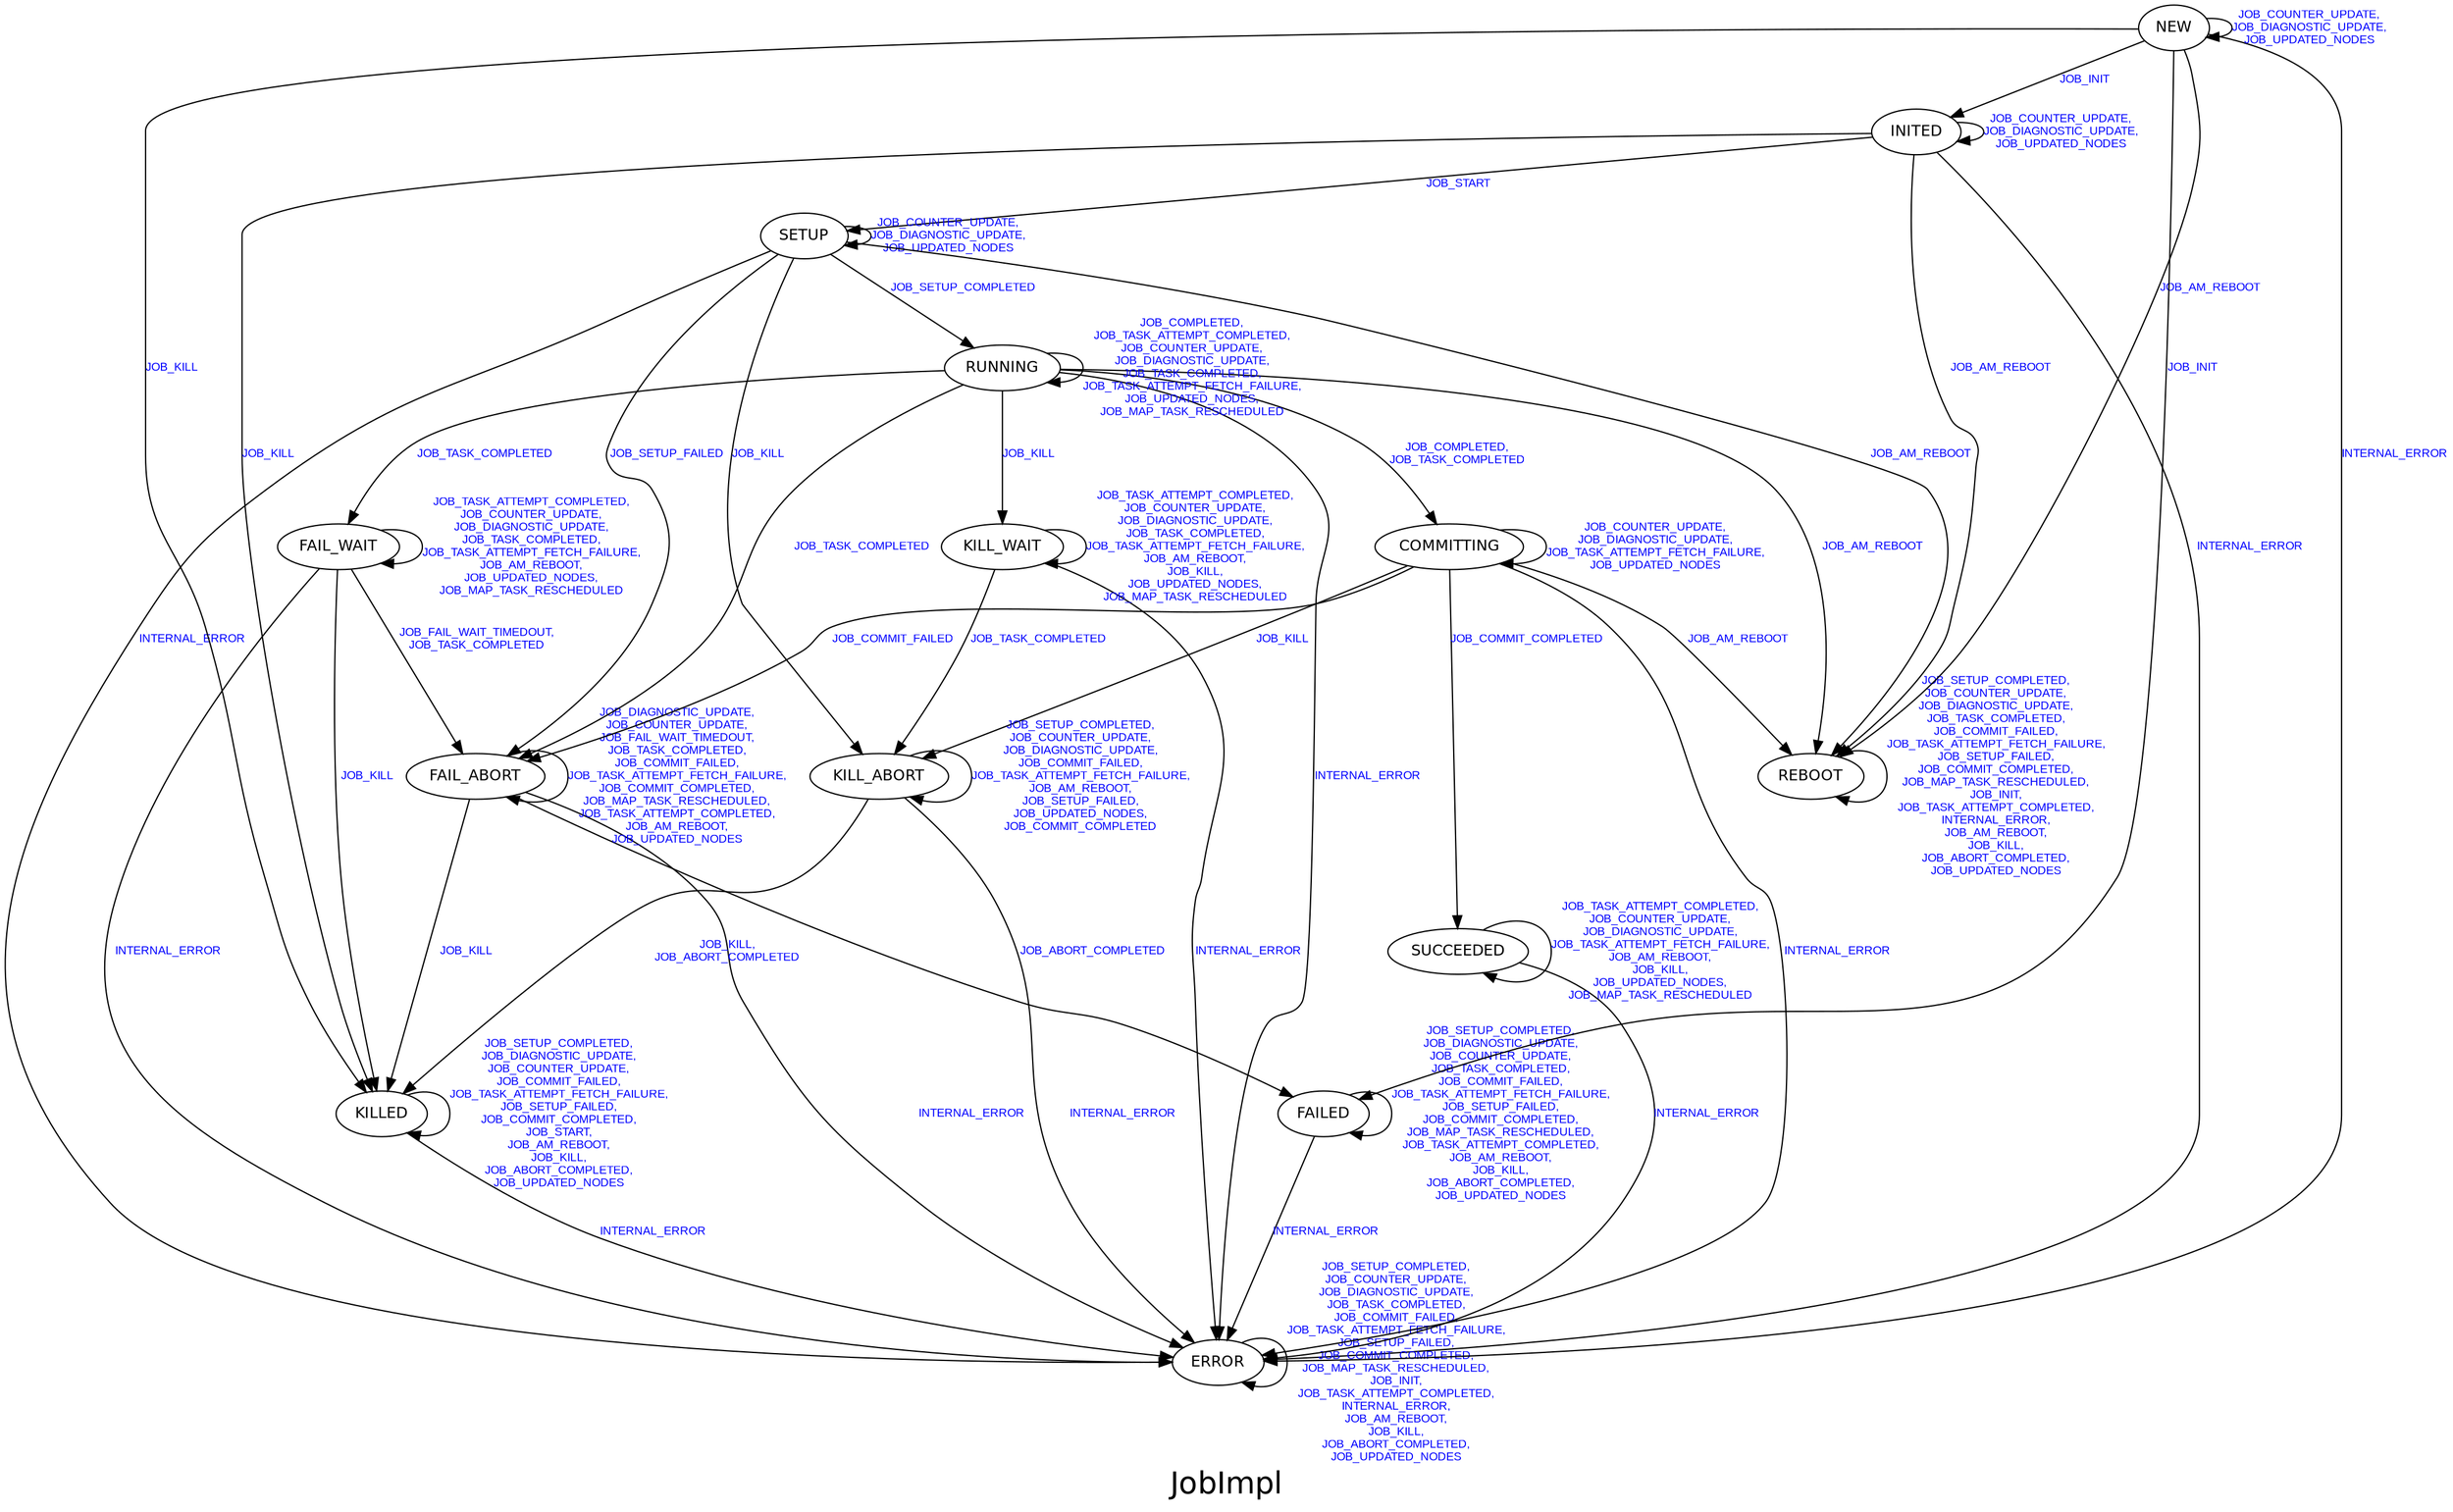 digraph JobImpl {
graph [ label="JobImpl", fontsize=24, fontname=Helvetica];
node [fontsize=12, fontname=Helvetica];
edge [fontsize=9, fontcolor=blue, fontname=Arial];
"JobImpl.INITED" [ label = INITED ];
"JobImpl.INITED" -> "JobImpl.SETUP" [ label = "JOB_START" ];
"JobImpl.INITED" -> "JobImpl.ERROR" [ label = "INTERNAL_ERROR" ];
"JobImpl.INITED" -> "JobImpl.INITED" [ label = "JOB_COUNTER_UPDATE,\nJOB_DIAGNOSTIC_UPDATE,\nJOB_UPDATED_NODES" ];
"JobImpl.INITED" -> "JobImpl.REBOOT" [ label = "JOB_AM_REBOOT" ];
"JobImpl.INITED" -> "JobImpl.KILLED" [ label = "JOB_KILL" ];
"JobImpl.FAILED" [ label = FAILED ];
"JobImpl.FAILED" -> "JobImpl.FAILED" [ label = "JOB_SETUP_COMPLETED,\nJOB_DIAGNOSTIC_UPDATE,\nJOB_COUNTER_UPDATE,\nJOB_TASK_COMPLETED,\nJOB_COMMIT_FAILED,\nJOB_TASK_ATTEMPT_FETCH_FAILURE,\nJOB_SETUP_FAILED,\nJOB_COMMIT_COMPLETED,\nJOB_MAP_TASK_RESCHEDULED,\nJOB_TASK_ATTEMPT_COMPLETED,\nJOB_AM_REBOOT,\nJOB_KILL,\nJOB_ABORT_COMPLETED,\nJOB_UPDATED_NODES" ];
"JobImpl.FAILED" -> "JobImpl.ERROR" [ label = "INTERNAL_ERROR" ];
"JobImpl.FAIL_WAIT" [ label = FAIL_WAIT ];
"JobImpl.FAIL_WAIT" -> "JobImpl.FAIL_WAIT" [ label = "JOB_TASK_ATTEMPT_COMPLETED,\nJOB_COUNTER_UPDATE,\nJOB_DIAGNOSTIC_UPDATE,\nJOB_TASK_COMPLETED,\nJOB_TASK_ATTEMPT_FETCH_FAILURE,\nJOB_AM_REBOOT,\nJOB_UPDATED_NODES,\nJOB_MAP_TASK_RESCHEDULED" ];
"JobImpl.FAIL_WAIT" -> "JobImpl.ERROR" [ label = "INTERNAL_ERROR" ];
"JobImpl.FAIL_WAIT" -> "JobImpl.FAIL_ABORT" [ label = "JOB_FAIL_WAIT_TIMEDOUT,\nJOB_TASK_COMPLETED" ];
"JobImpl.FAIL_WAIT" -> "JobImpl.KILLED" [ label = "JOB_KILL" ];
"JobImpl.REBOOT" [ label = REBOOT ];
"JobImpl.REBOOT" -> "JobImpl.REBOOT" [ label = "JOB_SETUP_COMPLETED,\nJOB_COUNTER_UPDATE,\nJOB_DIAGNOSTIC_UPDATE,\nJOB_TASK_COMPLETED,\nJOB_COMMIT_FAILED,\nJOB_TASK_ATTEMPT_FETCH_FAILURE,\nJOB_SETUP_FAILED,\nJOB_COMMIT_COMPLETED,\nJOB_MAP_TASK_RESCHEDULED,\nJOB_INIT,\nJOB_TASK_ATTEMPT_COMPLETED,\nINTERNAL_ERROR,\nJOB_AM_REBOOT,\nJOB_KILL,\nJOB_ABORT_COMPLETED,\nJOB_UPDATED_NODES" ];
"JobImpl.SUCCEEDED" [ label = SUCCEEDED ];
"JobImpl.SUCCEEDED" -> "JobImpl.SUCCEEDED" [ label = "JOB_TASK_ATTEMPT_COMPLETED,\nJOB_COUNTER_UPDATE,\nJOB_DIAGNOSTIC_UPDATE,\nJOB_TASK_ATTEMPT_FETCH_FAILURE,\nJOB_AM_REBOOT,\nJOB_KILL,\nJOB_UPDATED_NODES,\nJOB_MAP_TASK_RESCHEDULED" ];
"JobImpl.SUCCEEDED" -> "JobImpl.ERROR" [ label = "INTERNAL_ERROR" ];
"JobImpl.ERROR" [ label = ERROR ];
"JobImpl.ERROR" -> "JobImpl.ERROR" [ label = "JOB_SETUP_COMPLETED,\nJOB_COUNTER_UPDATE,\nJOB_DIAGNOSTIC_UPDATE,\nJOB_TASK_COMPLETED,\nJOB_COMMIT_FAILED,\nJOB_TASK_ATTEMPT_FETCH_FAILURE,\nJOB_SETUP_FAILED,\nJOB_COMMIT_COMPLETED,\nJOB_MAP_TASK_RESCHEDULED,\nJOB_INIT,\nJOB_TASK_ATTEMPT_COMPLETED,\nINTERNAL_ERROR,\nJOB_AM_REBOOT,\nJOB_KILL,\nJOB_ABORT_COMPLETED,\nJOB_UPDATED_NODES" ];
"JobImpl.NEW" [ label = NEW ];
"JobImpl.NEW" -> "JobImpl.INITED" [ label = "JOB_INIT" ];
"JobImpl.NEW" -> "JobImpl.FAILED" [ label = "JOB_INIT" ];
"JobImpl.NEW" -> "JobImpl.ERROR" [ label = "INTERNAL_ERROR" ];
"JobImpl.NEW" -> "JobImpl.NEW" [ label = "JOB_COUNTER_UPDATE,\nJOB_DIAGNOSTIC_UPDATE,\nJOB_UPDATED_NODES" ];
"JobImpl.NEW" -> "JobImpl.REBOOT" [ label = "JOB_AM_REBOOT" ];
"JobImpl.NEW" -> "JobImpl.KILLED" [ label = "JOB_KILL" ];
"JobImpl.COMMITTING" [ label = COMMITTING ];
"JobImpl.COMMITTING" -> "JobImpl.ERROR" [ label = "INTERNAL_ERROR" ];
"JobImpl.COMMITTING" -> "JobImpl.COMMITTING" [ label = "JOB_COUNTER_UPDATE,\nJOB_DIAGNOSTIC_UPDATE,\nJOB_TASK_ATTEMPT_FETCH_FAILURE,\nJOB_UPDATED_NODES" ];
"JobImpl.COMMITTING" -> "JobImpl.FAIL_ABORT" [ label = "JOB_COMMIT_FAILED" ];
"JobImpl.COMMITTING" -> "JobImpl.REBOOT" [ label = "JOB_AM_REBOOT" ];
"JobImpl.COMMITTING" -> "JobImpl.KILL_ABORT" [ label = "JOB_KILL" ];
"JobImpl.COMMITTING" -> "JobImpl.SUCCEEDED" [ label = "JOB_COMMIT_COMPLETED" ];
"JobImpl.RUNNING" [ label = RUNNING ];
"JobImpl.RUNNING" -> "JobImpl.RUNNING" [ label = "JOB_COMPLETED,\nJOB_TASK_ATTEMPT_COMPLETED,\nJOB_COUNTER_UPDATE,\nJOB_DIAGNOSTIC_UPDATE,\nJOB_TASK_COMPLETED,\nJOB_TASK_ATTEMPT_FETCH_FAILURE,\nJOB_UPDATED_NODES,\nJOB_MAP_TASK_RESCHEDULED" ];
"JobImpl.RUNNING" -> "JobImpl.COMMITTING" [ label = "JOB_COMPLETED,\nJOB_TASK_COMPLETED" ];
"JobImpl.RUNNING" -> "JobImpl.ERROR" [ label = "INTERNAL_ERROR" ];
"JobImpl.RUNNING" -> "JobImpl.FAIL_WAIT" [ label = "JOB_TASK_COMPLETED" ];
"JobImpl.RUNNING" -> "JobImpl.FAIL_ABORT" [ label = "JOB_TASK_COMPLETED" ];
"JobImpl.RUNNING" -> "JobImpl.REBOOT" [ label = "JOB_AM_REBOOT" ];
"JobImpl.RUNNING" -> "JobImpl.KILL_WAIT" [ label = "JOB_KILL" ];
"JobImpl.KILL_ABORT" [ label = KILL_ABORT ];
"JobImpl.KILL_ABORT" -> "JobImpl.KILL_ABORT" [ label = "JOB_SETUP_COMPLETED,\nJOB_COUNTER_UPDATE,\nJOB_DIAGNOSTIC_UPDATE,\nJOB_COMMIT_FAILED,\nJOB_TASK_ATTEMPT_FETCH_FAILURE,\nJOB_AM_REBOOT,\nJOB_SETUP_FAILED,\nJOB_UPDATED_NODES,\nJOB_COMMIT_COMPLETED" ];
"JobImpl.KILL_ABORT" -> "JobImpl.ERROR" [ label = "INTERNAL_ERROR" ];
"JobImpl.KILL_ABORT" -> "JobImpl.KILLED" [ label = "JOB_KILL,\nJOB_ABORT_COMPLETED" ];
"JobImpl.KILL_WAIT" [ label = KILL_WAIT ];
"JobImpl.KILL_WAIT" -> "JobImpl.ERROR" [ label = "INTERNAL_ERROR" ];
"JobImpl.KILL_WAIT" -> "JobImpl.KILL_WAIT" [ label = "JOB_TASK_ATTEMPT_COMPLETED,\nJOB_COUNTER_UPDATE,\nJOB_DIAGNOSTIC_UPDATE,\nJOB_TASK_COMPLETED,\nJOB_TASK_ATTEMPT_FETCH_FAILURE,\nJOB_AM_REBOOT,\nJOB_KILL,\nJOB_UPDATED_NODES,\nJOB_MAP_TASK_RESCHEDULED" ];
"JobImpl.KILL_WAIT" -> "JobImpl.KILL_ABORT" [ label = "JOB_TASK_COMPLETED" ];
"JobImpl.SETUP" [ label = SETUP ];
"JobImpl.SETUP" -> "JobImpl.RUNNING" [ label = "JOB_SETUP_COMPLETED" ];
"JobImpl.SETUP" -> "JobImpl.ERROR" [ label = "INTERNAL_ERROR" ];
"JobImpl.SETUP" -> "JobImpl.SETUP" [ label = "JOB_COUNTER_UPDATE,\nJOB_DIAGNOSTIC_UPDATE,\nJOB_UPDATED_NODES" ];
"JobImpl.SETUP" -> "JobImpl.REBOOT" [ label = "JOB_AM_REBOOT" ];
"JobImpl.SETUP" -> "JobImpl.KILL_ABORT" [ label = "JOB_KILL" ];
"JobImpl.SETUP" -> "JobImpl.FAIL_ABORT" [ label = "JOB_SETUP_FAILED" ];
"JobImpl.FAIL_ABORT" [ label = FAIL_ABORT ];
"JobImpl.FAIL_ABORT" -> "JobImpl.FAIL_ABORT" [ label = "JOB_DIAGNOSTIC_UPDATE,\nJOB_COUNTER_UPDATE,\nJOB_FAIL_WAIT_TIMEDOUT,\nJOB_TASK_COMPLETED,\nJOB_COMMIT_FAILED,\nJOB_TASK_ATTEMPT_FETCH_FAILURE,\nJOB_COMMIT_COMPLETED,\nJOB_MAP_TASK_RESCHEDULED,\nJOB_TASK_ATTEMPT_COMPLETED,\nJOB_AM_REBOOT,\nJOB_UPDATED_NODES" ];
"JobImpl.FAIL_ABORT" -> "JobImpl.ERROR" [ label = "INTERNAL_ERROR" ];
"JobImpl.FAIL_ABORT" -> "JobImpl.FAILED" [ label = "JOB_ABORT_COMPLETED" ];
"JobImpl.FAIL_ABORT" -> "JobImpl.KILLED" [ label = "JOB_KILL" ];
"JobImpl.KILLED" [ label = KILLED ];
"JobImpl.KILLED" -> "JobImpl.KILLED" [ label = "JOB_SETUP_COMPLETED,\nJOB_DIAGNOSTIC_UPDATE,\nJOB_COUNTER_UPDATE,\nJOB_COMMIT_FAILED,\nJOB_TASK_ATTEMPT_FETCH_FAILURE,\nJOB_SETUP_FAILED,\nJOB_COMMIT_COMPLETED,\nJOB_START,\nJOB_AM_REBOOT,\nJOB_KILL,\nJOB_ABORT_COMPLETED,\nJOB_UPDATED_NODES" ];
"JobImpl.KILLED" -> "JobImpl.ERROR" [ label = "INTERNAL_ERROR" ];
}
